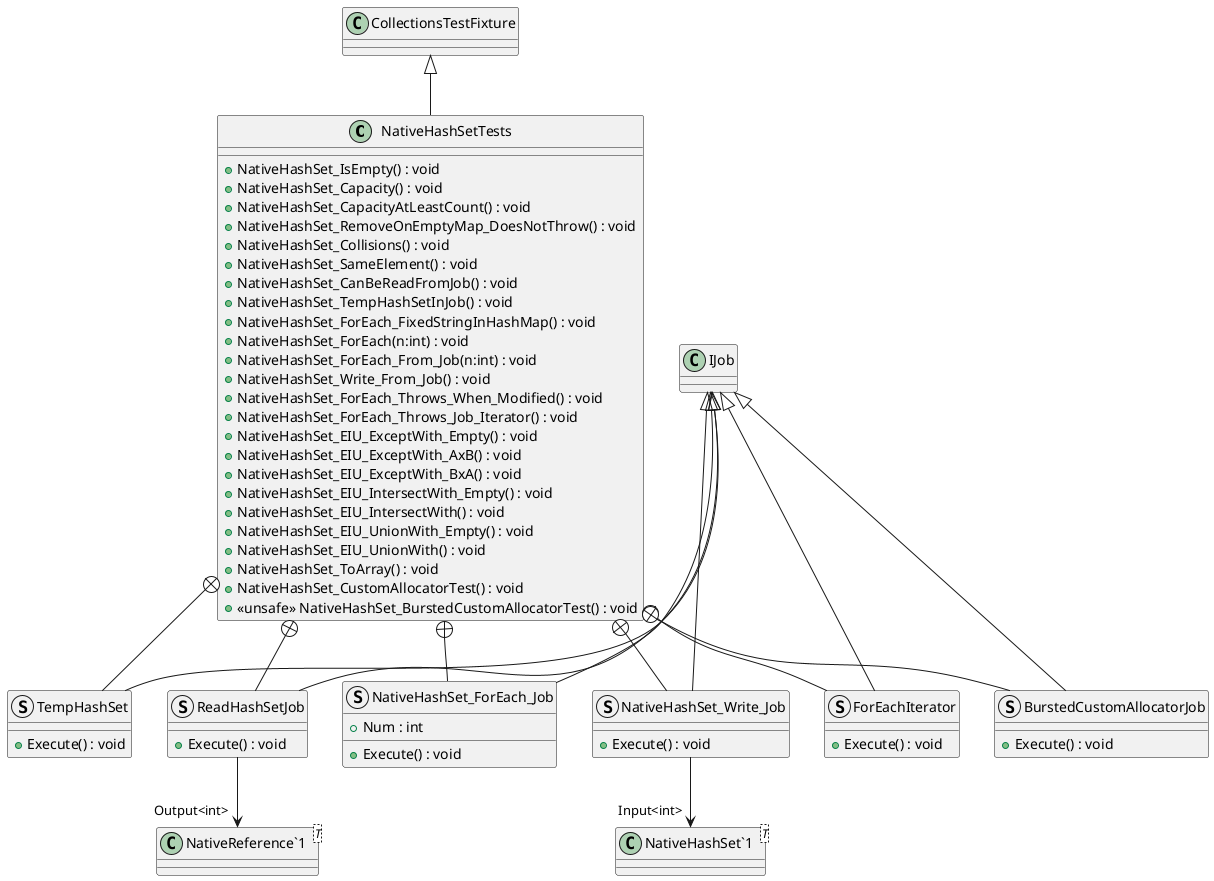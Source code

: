 @startuml
class NativeHashSetTests {
    + NativeHashSet_IsEmpty() : void
    + NativeHashSet_Capacity() : void
    + NativeHashSet_CapacityAtLeastCount() : void
    + NativeHashSet_RemoveOnEmptyMap_DoesNotThrow() : void
    + NativeHashSet_Collisions() : void
    + NativeHashSet_SameElement() : void
    + NativeHashSet_CanBeReadFromJob() : void
    + NativeHashSet_TempHashSetInJob() : void
    + NativeHashSet_ForEach_FixedStringInHashMap() : void
    + NativeHashSet_ForEach(n:int) : void
    + NativeHashSet_ForEach_From_Job(n:int) : void
    + NativeHashSet_Write_From_Job() : void
    + NativeHashSet_ForEach_Throws_When_Modified() : void
    + NativeHashSet_ForEach_Throws_Job_Iterator() : void
    + NativeHashSet_EIU_ExceptWith_Empty() : void
    + NativeHashSet_EIU_ExceptWith_AxB() : void
    + NativeHashSet_EIU_ExceptWith_BxA() : void
    + NativeHashSet_EIU_IntersectWith_Empty() : void
    + NativeHashSet_EIU_IntersectWith() : void
    + NativeHashSet_EIU_UnionWith_Empty() : void
    + NativeHashSet_EIU_UnionWith() : void
    + NativeHashSet_ToArray() : void
    + NativeHashSet_CustomAllocatorTest() : void
    + <<unsafe>> NativeHashSet_BurstedCustomAllocatorTest() : void
}
struct TempHashSet {
    + Execute() : void
}
struct ReadHashSetJob {
    + Execute() : void
}
struct NativeHashSet_ForEach_Job {
    + Num : int
    + Execute() : void
}
struct NativeHashSet_Write_Job {
    + Execute() : void
}
struct ForEachIterator {
    + Execute() : void
}
struct BurstedCustomAllocatorJob {
    + Execute() : void
}
class "NativeReference`1"<T> {
}
class "NativeHashSet`1"<T> {
}
CollectionsTestFixture <|-- NativeHashSetTests
NativeHashSetTests +-- TempHashSet
IJob <|-- TempHashSet
NativeHashSetTests +-- ReadHashSetJob
IJob <|-- ReadHashSetJob
ReadHashSetJob --> "Output<int>" "NativeReference`1"
NativeHashSetTests +-- NativeHashSet_ForEach_Job
IJob <|-- NativeHashSet_ForEach_Job
NativeHashSetTests +-- NativeHashSet_Write_Job
IJob <|-- NativeHashSet_Write_Job
NativeHashSet_Write_Job --> "Input<int>" "NativeHashSet`1"
NativeHashSetTests +-- ForEachIterator
IJob <|-- ForEachIterator
NativeHashSetTests +-- BurstedCustomAllocatorJob
IJob <|-- BurstedCustomAllocatorJob
@enduml
